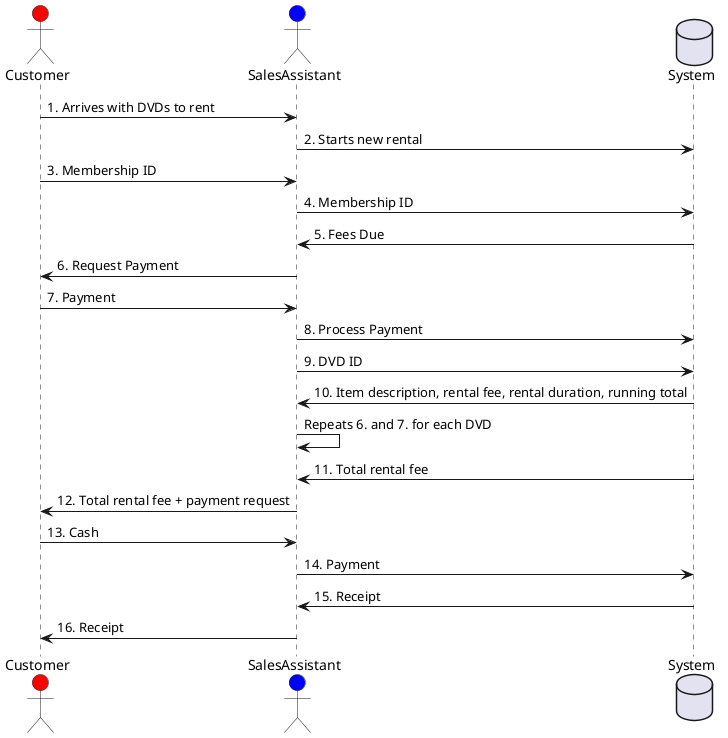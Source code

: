 @startuml
actor Customer #red
actor SalesAssistant #blue
database System
Customer -> SalesAssistant : 1. Arrives with DVDs to rent
SalesAssistant -> System : 2. Starts new rental
Customer -> SalesAssistant : 3. Membership ID
SalesAssistant -> System : 4. Membership ID
System -> SalesAssistant : 5. Fees Due
SalesAssistant -> Customer: 6. Request Payment
Customer -> SalesAssistant : 7. Payment
SalesAssistant -> System : 8. Process Payment
SalesAssistant -> System : 9. DVD ID
System -> SalesAssistant : 10. Item description, rental fee, rental duration, running total
SalesAssistant -> SalesAssistant : Repeats 6. and 7. for each DVD
System -> SalesAssistant : 11. Total rental fee
SalesAssistant -> Customer : 12. Total rental fee + payment request
Customer -> SalesAssistant : 13. Cash
SalesAssistant -> System : 14. Payment
System -> SalesAssistant : 15. Receipt
SalesAssistant -> Customer : 16. Receipt
@enduml